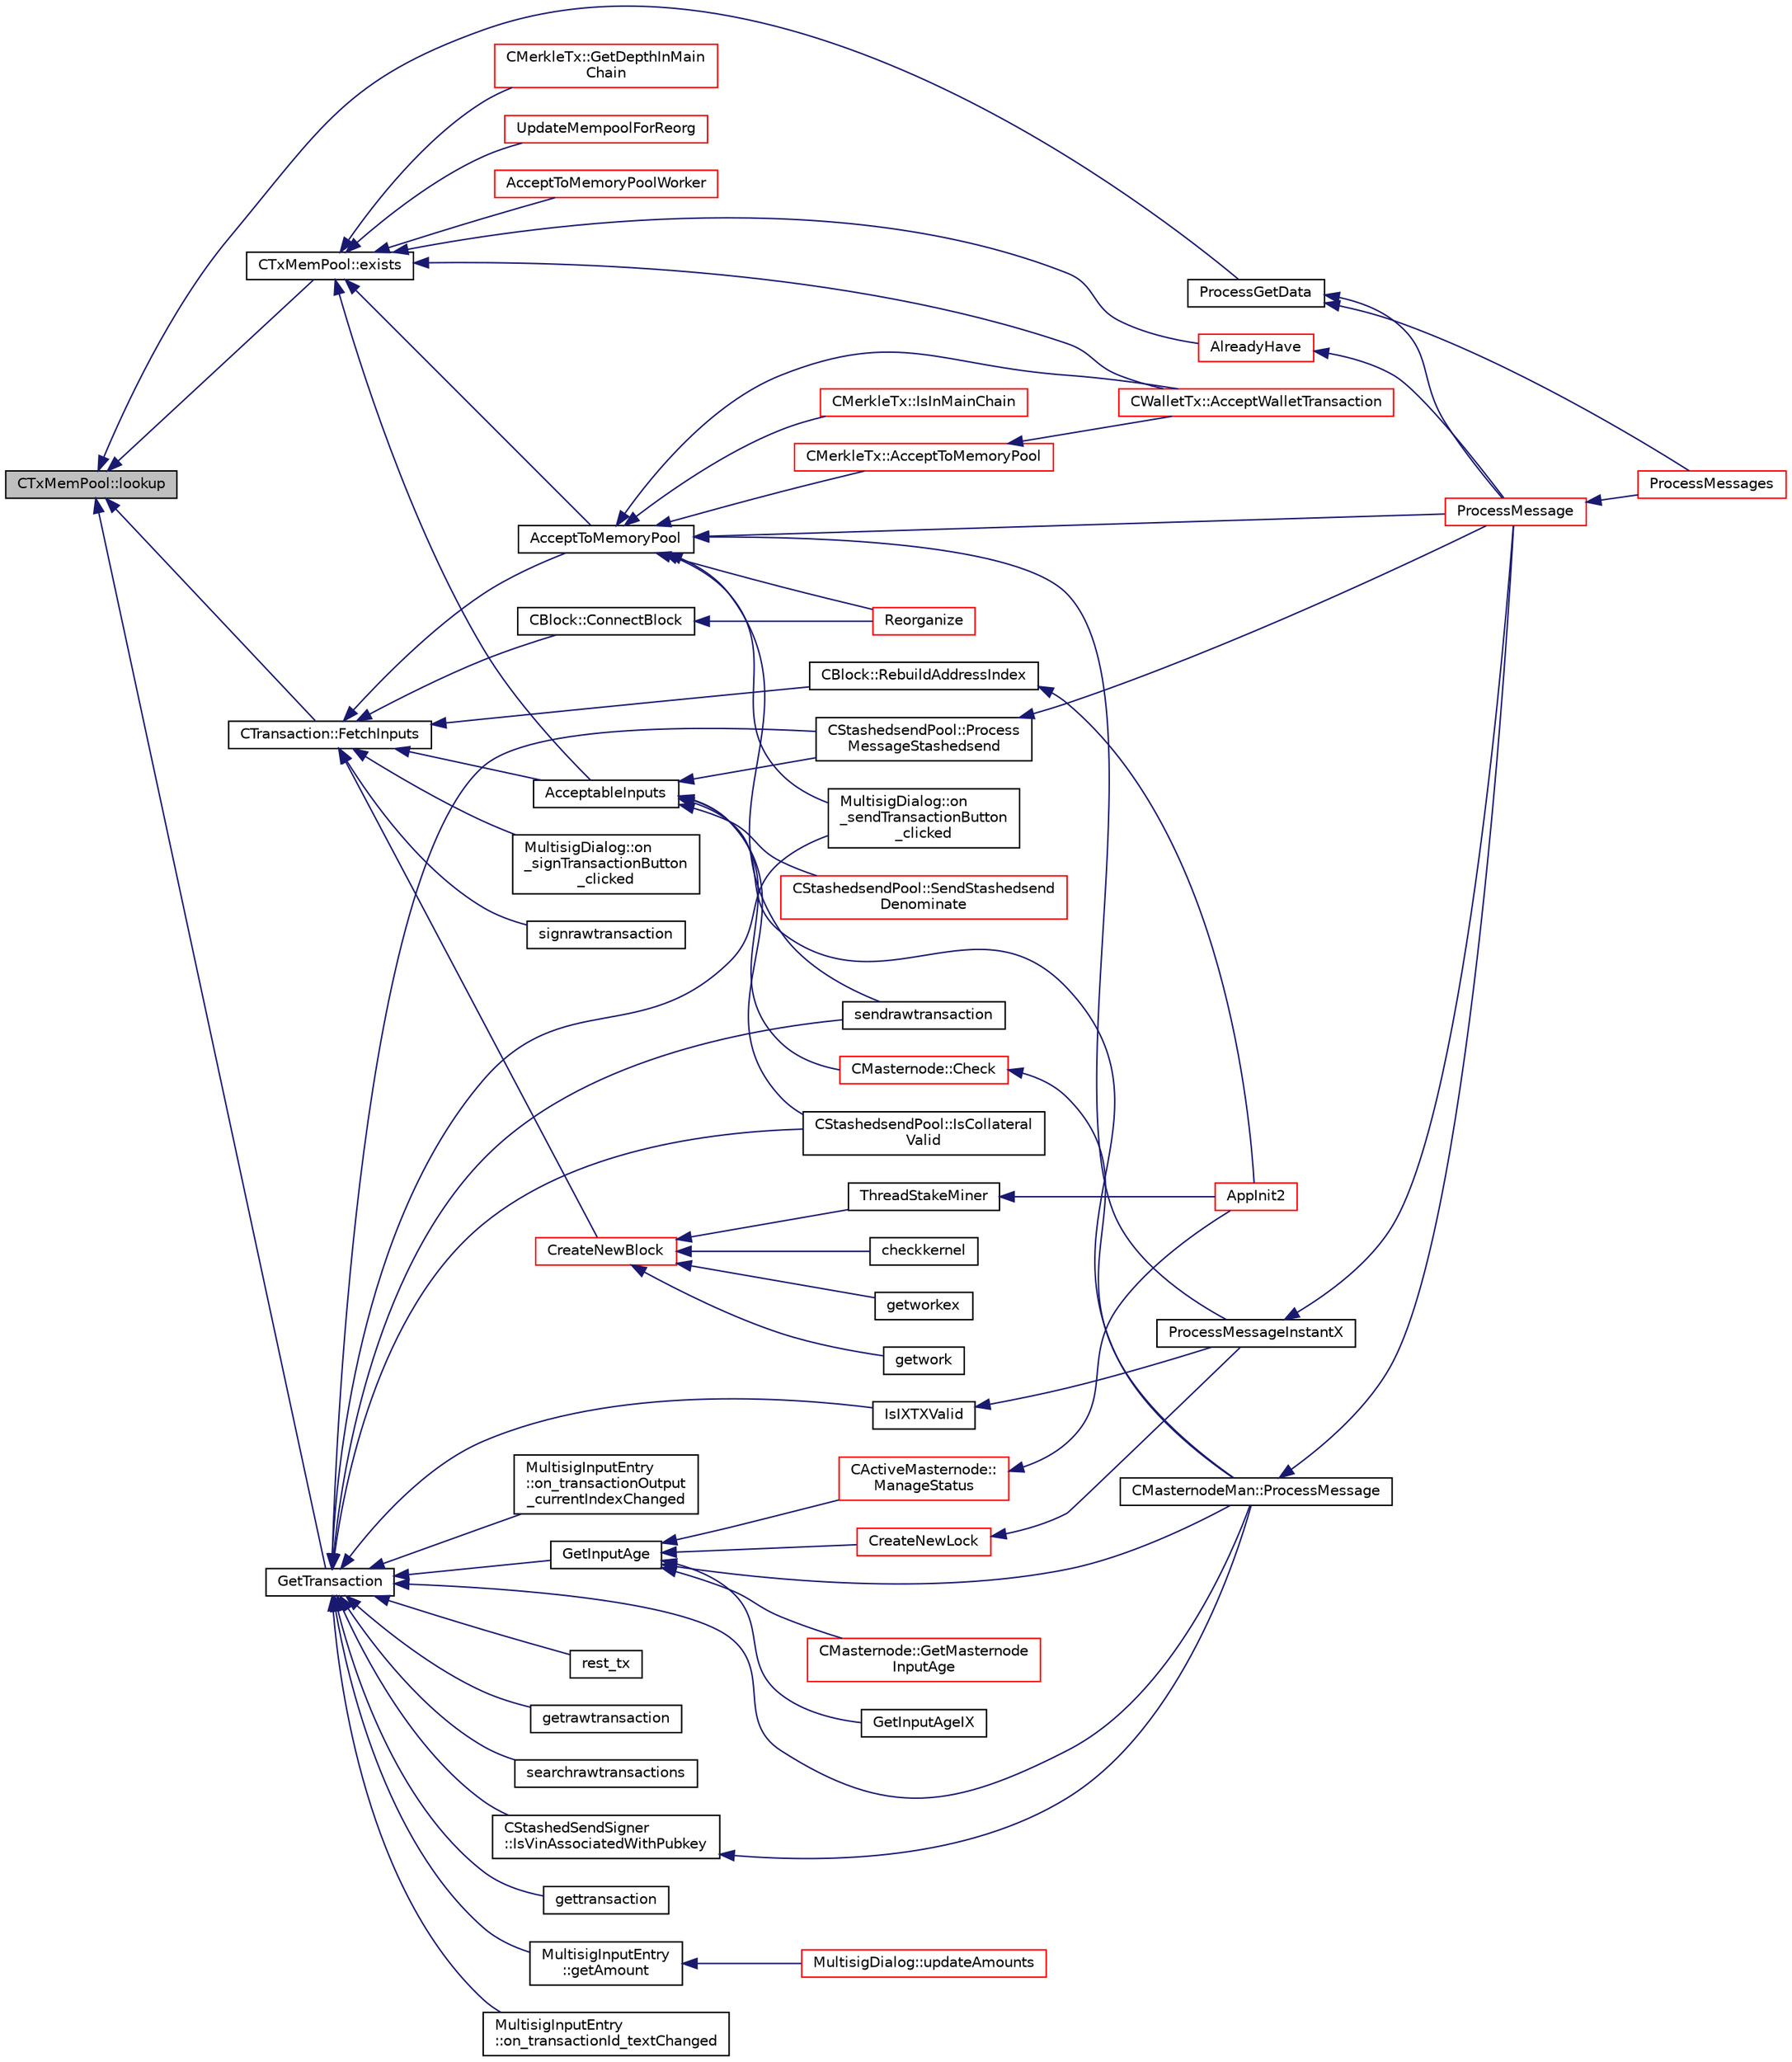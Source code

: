 digraph "CTxMemPool::lookup"
{
  edge [fontname="Helvetica",fontsize="10",labelfontname="Helvetica",labelfontsize="10"];
  node [fontname="Helvetica",fontsize="10",shape=record];
  rankdir="LR";
  Node370 [label="CTxMemPool::lookup",height=0.2,width=0.4,color="black", fillcolor="grey75", style="filled", fontcolor="black"];
  Node370 -> Node371 [dir="back",color="midnightblue",fontsize="10",style="solid",fontname="Helvetica"];
  Node371 [label="GetTransaction",height=0.2,width=0.4,color="black", fillcolor="white", style="filled",URL="$d4/dbf/main_8h.html#a7d2a4633e4e0e8e4cb9c881d45a496b5"];
  Node371 -> Node372 [dir="back",color="midnightblue",fontsize="10",style="solid",fontname="Helvetica"];
  Node372 [label="IsIXTXValid",height=0.2,width=0.4,color="black", fillcolor="white", style="filled",URL="$d6/d5f/instantx_8h.html#a091b5dc50769595bb701d5f85ca475e5"];
  Node372 -> Node373 [dir="back",color="midnightblue",fontsize="10",style="solid",fontname="Helvetica"];
  Node373 [label="ProcessMessageInstantX",height=0.2,width=0.4,color="black", fillcolor="white", style="filled",URL="$d6/d5f/instantx_8h.html#aa516cb499ead2691d8ab216a499db5d0"];
  Node373 -> Node374 [dir="back",color="midnightblue",fontsize="10",style="solid",fontname="Helvetica"];
  Node374 [label="ProcessMessage",height=0.2,width=0.4,color="red", fillcolor="white", style="filled",URL="$df/d0a/main_8cpp.html#a8ba92b1a4bce3c835e887a9073d17d8e"];
  Node374 -> Node375 [dir="back",color="midnightblue",fontsize="10",style="solid",fontname="Helvetica"];
  Node375 [label="ProcessMessages",height=0.2,width=0.4,color="red", fillcolor="white", style="filled",URL="$d4/dbf/main_8h.html#a196f9318f02448b85b28d612698934fd"];
  Node371 -> Node389 [dir="back",color="midnightblue",fontsize="10",style="solid",fontname="Helvetica"];
  Node389 [label="GetInputAge",height=0.2,width=0.4,color="black", fillcolor="white", style="filled",URL="$d4/dbf/main_8h.html#ae137d76bbcaf8d65fab905889b504e26"];
  Node389 -> Node390 [dir="back",color="midnightblue",fontsize="10",style="solid",fontname="Helvetica"];
  Node390 [label="CActiveMasternode::\lManageStatus",height=0.2,width=0.4,color="red", fillcolor="white", style="filled",URL="$d9/d29/class_c_active_masternode.html#a8004b3b2100da7dcfedbd1e959633e51"];
  Node390 -> Node377 [dir="back",color="midnightblue",fontsize="10",style="solid",fontname="Helvetica"];
  Node377 [label="AppInit2",height=0.2,width=0.4,color="red", fillcolor="white", style="filled",URL="$d8/dc0/init_8h.html#a1a4c1bfbf6ba1db77e988b89b9cadfd3",tooltip="Initialize ion. "];
  Node389 -> Node394 [dir="back",color="midnightblue",fontsize="10",style="solid",fontname="Helvetica"];
  Node394 [label="CreateNewLock",height=0.2,width=0.4,color="red", fillcolor="white", style="filled",URL="$d6/d5f/instantx_8h.html#a3774b6dae3dfa0a6c85e3604e742150c"];
  Node394 -> Node373 [dir="back",color="midnightblue",fontsize="10",style="solid",fontname="Helvetica"];
  Node389 -> Node416 [dir="back",color="midnightblue",fontsize="10",style="solid",fontname="Helvetica"];
  Node416 [label="GetInputAgeIX",height=0.2,width=0.4,color="black", fillcolor="white", style="filled",URL="$d4/dbf/main_8h.html#a5c7b9ac7929375148311307df7e446d0"];
  Node389 -> Node417 [dir="back",color="midnightblue",fontsize="10",style="solid",fontname="Helvetica"];
  Node417 [label="CMasternode::GetMasternode\lInputAge",height=0.2,width=0.4,color="red", fillcolor="white", style="filled",URL="$d6/dac/class_c_masternode.html#abc43d7a984d888b6dbc59a667a2fbc17"];
  Node389 -> Node430 [dir="back",color="midnightblue",fontsize="10",style="solid",fontname="Helvetica"];
  Node430 [label="CMasternodeMan::ProcessMessage",height=0.2,width=0.4,color="black", fillcolor="white", style="filled",URL="$dc/d6b/class_c_masternode_man.html#ae3e5d263cebdcd932eca49caeadce9aa"];
  Node430 -> Node374 [dir="back",color="midnightblue",fontsize="10",style="solid",fontname="Helvetica"];
  Node371 -> Node430 [dir="back",color="midnightblue",fontsize="10",style="solid",fontname="Helvetica"];
  Node371 -> Node431 [dir="back",color="midnightblue",fontsize="10",style="solid",fontname="Helvetica"];
  Node431 [label="MultisigDialog::on\l_sendTransactionButton\l_clicked",height=0.2,width=0.4,color="black", fillcolor="white", style="filled",URL="$d4/df4/class_multisig_dialog.html#a71fcf325cb0cde9223eefc62b3b7634b"];
  Node371 -> Node432 [dir="back",color="midnightblue",fontsize="10",style="solid",fontname="Helvetica"];
  Node432 [label="MultisigInputEntry\l::getAmount",height=0.2,width=0.4,color="black", fillcolor="white", style="filled",URL="$d9/d3d/class_multisig_input_entry.html#a0b0e1379adc39ad68ab4a69b428a58f1"];
  Node432 -> Node433 [dir="back",color="midnightblue",fontsize="10",style="solid",fontname="Helvetica"];
  Node433 [label="MultisigDialog::updateAmounts",height=0.2,width=0.4,color="red", fillcolor="white", style="filled",URL="$d4/df4/class_multisig_dialog.html#a379a982d66b016e0e6f43a6d7dc8527a"];
  Node371 -> Node438 [dir="back",color="midnightblue",fontsize="10",style="solid",fontname="Helvetica"];
  Node438 [label="MultisigInputEntry\l::on_transactionId_textChanged",height=0.2,width=0.4,color="black", fillcolor="white", style="filled",URL="$d9/d3d/class_multisig_input_entry.html#a1cb42a240e71f999f06fbf7e4ffbc982"];
  Node371 -> Node439 [dir="back",color="midnightblue",fontsize="10",style="solid",fontname="Helvetica"];
  Node439 [label="MultisigInputEntry\l::on_transactionOutput\l_currentIndexChanged",height=0.2,width=0.4,color="black", fillcolor="white", style="filled",URL="$d9/d3d/class_multisig_input_entry.html#a122ee9305bd98ccb311698169be45941"];
  Node371 -> Node440 [dir="back",color="midnightblue",fontsize="10",style="solid",fontname="Helvetica"];
  Node440 [label="rest_tx",height=0.2,width=0.4,color="black", fillcolor="white", style="filled",URL="$d8/d04/rest_8cpp.html#a6a40ed64db0199226195920c9e92ac33"];
  Node371 -> Node441 [dir="back",color="midnightblue",fontsize="10",style="solid",fontname="Helvetica"];
  Node441 [label="getrawtransaction",height=0.2,width=0.4,color="black", fillcolor="white", style="filled",URL="$dc/da8/rpcrawtransaction_8cpp.html#a12e1b8a05d99d1544e5343c2282cc55a"];
  Node371 -> Node442 [dir="back",color="midnightblue",fontsize="10",style="solid",fontname="Helvetica"];
  Node442 [label="sendrawtransaction",height=0.2,width=0.4,color="black", fillcolor="white", style="filled",URL="$dc/da8/rpcrawtransaction_8cpp.html#ad5aad44f890060f42efb49acf349511e"];
  Node371 -> Node443 [dir="back",color="midnightblue",fontsize="10",style="solid",fontname="Helvetica"];
  Node443 [label="searchrawtransactions",height=0.2,width=0.4,color="black", fillcolor="white", style="filled",URL="$dc/da8/rpcrawtransaction_8cpp.html#ae119520f4c7a75fcaf31fbfaf8dff482"];
  Node371 -> Node444 [dir="back",color="midnightblue",fontsize="10",style="solid",fontname="Helvetica"];
  Node444 [label="gettransaction",height=0.2,width=0.4,color="black", fillcolor="white", style="filled",URL="$df/d1d/rpcwallet_8cpp.html#a845c15a1402787fcf2cc021111ea89f5"];
  Node371 -> Node445 [dir="back",color="midnightblue",fontsize="10",style="solid",fontname="Helvetica"];
  Node445 [label="CStashedsendPool::Process\lMessageStashedsend",height=0.2,width=0.4,color="black", fillcolor="white", style="filled",URL="$dd/d8a/class_c_stashedsend_pool.html#a62b472a4e4b1e634bc2e8621be17888e",tooltip="Process a Stashedsend message using the Stashedsend protocol. "];
  Node445 -> Node374 [dir="back",color="midnightblue",fontsize="10",style="solid",fontname="Helvetica"];
  Node371 -> Node446 [dir="back",color="midnightblue",fontsize="10",style="solid",fontname="Helvetica"];
  Node446 [label="CStashedsendPool::IsCollateral\lValid",height=0.2,width=0.4,color="black", fillcolor="white", style="filled",URL="$dd/d8a/class_c_stashedsend_pool.html#a953b684a05b58919c45c8c6f159b0b14",tooltip="If the collateral is valid given by a client. "];
  Node371 -> Node447 [dir="back",color="midnightblue",fontsize="10",style="solid",fontname="Helvetica"];
  Node447 [label="CStashedSendSigner\l::IsVinAssociatedWithPubkey",height=0.2,width=0.4,color="black", fillcolor="white", style="filled",URL="$da/d0a/class_c_stashed_send_signer.html#aaca192c63b69266a4ac439051d3bbf58",tooltip="Is the inputs associated with this public key? (and there is 20000 ION - checking if valid masternode..."];
  Node447 -> Node430 [dir="back",color="midnightblue",fontsize="10",style="solid",fontname="Helvetica"];
  Node370 -> Node448 [dir="back",color="midnightblue",fontsize="10",style="solid",fontname="Helvetica"];
  Node448 [label="CTransaction::FetchInputs",height=0.2,width=0.4,color="black", fillcolor="white", style="filled",URL="$df/d43/class_c_transaction.html#a5a4967303d3b588a120687f3ed1f4b0a",tooltip="Fetch from memory and/or disk. "];
  Node448 -> Node449 [dir="back",color="midnightblue",fontsize="10",style="solid",fontname="Helvetica"];
  Node449 [label="AcceptToMemoryPool",height=0.2,width=0.4,color="black", fillcolor="white", style="filled",URL="$d4/dbf/main_8h.html#addea0e425b693b4c1be712c3ead94568",tooltip="(try to) add transaction to memory pool "];
  Node449 -> Node373 [dir="back",color="midnightblue",fontsize="10",style="solid",fontname="Helvetica"];
  Node449 -> Node450 [dir="back",color="midnightblue",fontsize="10",style="solid",fontname="Helvetica"];
  Node450 [label="CMerkleTx::AcceptToMemoryPool",height=0.2,width=0.4,color="red", fillcolor="white", style="filled",URL="$d1/dff/class_c_merkle_tx.html#a61126e811a53b941b3efdf5a4e83db90"];
  Node450 -> Node451 [dir="back",color="midnightblue",fontsize="10",style="solid",fontname="Helvetica"];
  Node451 [label="CWalletTx::AcceptWalletTransaction",height=0.2,width=0.4,color="red", fillcolor="white", style="filled",URL="$d6/d53/class_c_wallet_tx.html#af6d1a5a731bb69e1d94de84eb6fd15a5"];
  Node449 -> Node451 [dir="back",color="midnightblue",fontsize="10",style="solid",fontname="Helvetica"];
  Node449 -> Node458 [dir="back",color="midnightblue",fontsize="10",style="solid",fontname="Helvetica"];
  Node458 [label="Reorganize",height=0.2,width=0.4,color="red", fillcolor="white", style="filled",URL="$df/d0a/main_8cpp.html#ad8e09920f5a3ce2670c5efa26ef65227"];
  Node449 -> Node374 [dir="back",color="midnightblue",fontsize="10",style="solid",fontname="Helvetica"];
  Node449 -> Node463 [dir="back",color="midnightblue",fontsize="10",style="solid",fontname="Helvetica"];
  Node463 [label="CMerkleTx::IsInMainChain",height=0.2,width=0.4,color="red", fillcolor="white", style="filled",URL="$d1/dff/class_c_merkle_tx.html#ad4b3623fabf1924dba2a7694e3418e1e"];
  Node449 -> Node431 [dir="back",color="midnightblue",fontsize="10",style="solid",fontname="Helvetica"];
  Node449 -> Node442 [dir="back",color="midnightblue",fontsize="10",style="solid",fontname="Helvetica"];
  Node448 -> Node494 [dir="back",color="midnightblue",fontsize="10",style="solid",fontname="Helvetica"];
  Node494 [label="AcceptableInputs",height=0.2,width=0.4,color="black", fillcolor="white", style="filled",URL="$d4/dbf/main_8h.html#a43f9c625cc3dfd663a76ddb4d15fce58"];
  Node494 -> Node495 [dir="back",color="midnightblue",fontsize="10",style="solid",fontname="Helvetica"];
  Node495 [label="CMasternode::Check",height=0.2,width=0.4,color="red", fillcolor="white", style="filled",URL="$d6/dac/class_c_masternode.html#a6c5f883b797298678c1cf814faab09a5"];
  Node495 -> Node430 [dir="back",color="midnightblue",fontsize="10",style="solid",fontname="Helvetica"];
  Node494 -> Node430 [dir="back",color="midnightblue",fontsize="10",style="solid",fontname="Helvetica"];
  Node494 -> Node445 [dir="back",color="midnightblue",fontsize="10",style="solid",fontname="Helvetica"];
  Node494 -> Node446 [dir="back",color="midnightblue",fontsize="10",style="solid",fontname="Helvetica"];
  Node494 -> Node520 [dir="back",color="midnightblue",fontsize="10",style="solid",fontname="Helvetica"];
  Node520 [label="CStashedsendPool::SendStashedsend\lDenominate",height=0.2,width=0.4,color="red", fillcolor="white", style="filled",URL="$dd/d8a/class_c_stashedsend_pool.html#a6a94b951db9f47197abf79e141e8de1a",tooltip="As a client, send a transaction to a Masternode to start the denomination process. "];
  Node448 -> Node523 [dir="back",color="midnightblue",fontsize="10",style="solid",fontname="Helvetica"];
  Node523 [label="CBlock::RebuildAddressIndex",height=0.2,width=0.4,color="black", fillcolor="white", style="filled",URL="$d3/d51/class_c_block.html#aea2c77ad84cd7909720f75a0c3f7ddc2"];
  Node523 -> Node377 [dir="back",color="midnightblue",fontsize="10",style="solid",fontname="Helvetica"];
  Node448 -> Node524 [dir="back",color="midnightblue",fontsize="10",style="solid",fontname="Helvetica"];
  Node524 [label="CBlock::ConnectBlock",height=0.2,width=0.4,color="black", fillcolor="white", style="filled",URL="$d3/d51/class_c_block.html#a1ae149d97c7b7eadf48f5cea934b6217"];
  Node524 -> Node458 [dir="back",color="midnightblue",fontsize="10",style="solid",fontname="Helvetica"];
  Node448 -> Node525 [dir="back",color="midnightblue",fontsize="10",style="solid",fontname="Helvetica"];
  Node525 [label="CreateNewBlock",height=0.2,width=0.4,color="red", fillcolor="white", style="filled",URL="$de/d13/miner_8h.html#aca0de7d757e027c2b08bd101c68c1549"];
  Node525 -> Node428 [dir="back",color="midnightblue",fontsize="10",style="solid",fontname="Helvetica"];
  Node428 [label="ThreadStakeMiner",height=0.2,width=0.4,color="black", fillcolor="white", style="filled",URL="$d6/de3/miner_8cpp.html#a31faece5ef0e403969b3d3debd79b352"];
  Node428 -> Node377 [dir="back",color="midnightblue",fontsize="10",style="solid",fontname="Helvetica"];
  Node525 -> Node526 [dir="back",color="midnightblue",fontsize="10",style="solid",fontname="Helvetica"];
  Node526 [label="checkkernel",height=0.2,width=0.4,color="black", fillcolor="white", style="filled",URL="$d4/ddd/rpcmining_8cpp.html#a36ee2284a7252841b8a62a9531b6acbc"];
  Node525 -> Node425 [dir="back",color="midnightblue",fontsize="10",style="solid",fontname="Helvetica"];
  Node425 [label="getworkex",height=0.2,width=0.4,color="black", fillcolor="white", style="filled",URL="$d4/ddd/rpcmining_8cpp.html#aa40f86dc468a3f2ef4a3bba99e20a069"];
  Node525 -> Node426 [dir="back",color="midnightblue",fontsize="10",style="solid",fontname="Helvetica"];
  Node426 [label="getwork",height=0.2,width=0.4,color="black", fillcolor="white", style="filled",URL="$d4/ddd/rpcmining_8cpp.html#a356be62c93d38267a7da9e1cb644d547"];
  Node448 -> Node528 [dir="back",color="midnightblue",fontsize="10",style="solid",fontname="Helvetica"];
  Node528 [label="MultisigDialog::on\l_signTransactionButton\l_clicked",height=0.2,width=0.4,color="black", fillcolor="white", style="filled",URL="$d4/df4/class_multisig_dialog.html#ad277ce76887dfbbec511486d3c1d2bc4"];
  Node448 -> Node529 [dir="back",color="midnightblue",fontsize="10",style="solid",fontname="Helvetica"];
  Node529 [label="signrawtransaction",height=0.2,width=0.4,color="black", fillcolor="white", style="filled",URL="$dc/da8/rpcrawtransaction_8cpp.html#aa0d151e35c0ad5ec82df451a833aeadb"];
  Node370 -> Node530 [dir="back",color="midnightblue",fontsize="10",style="solid",fontname="Helvetica"];
  Node530 [label="ProcessGetData",height=0.2,width=0.4,color="black", fillcolor="white", style="filled",URL="$df/d0a/main_8cpp.html#a3be415b83ecfe1f4215e0bd28c3b1eec"];
  Node530 -> Node374 [dir="back",color="midnightblue",fontsize="10",style="solid",fontname="Helvetica"];
  Node530 -> Node375 [dir="back",color="midnightblue",fontsize="10",style="solid",fontname="Helvetica"];
  Node370 -> Node531 [dir="back",color="midnightblue",fontsize="10",style="solid",fontname="Helvetica"];
  Node531 [label="CTxMemPool::exists",height=0.2,width=0.4,color="black", fillcolor="white", style="filled",URL="$db/d98/class_c_tx_mem_pool.html#a8b7a13b5289ab839d4460f41a7da9789"];
  Node531 -> Node449 [dir="back",color="midnightblue",fontsize="10",style="solid",fontname="Helvetica"];
  Node531 -> Node494 [dir="back",color="midnightblue",fontsize="10",style="solid",fontname="Helvetica"];
  Node531 -> Node532 [dir="back",color="midnightblue",fontsize="10",style="solid",fontname="Helvetica"];
  Node532 [label="CMerkleTx::GetDepthInMain\lChain",height=0.2,width=0.4,color="red", fillcolor="white", style="filled",URL="$d1/dff/class_c_merkle_tx.html#a887a9f1a0b7fc64b43e42cec76b38ef9"];
  Node531 -> Node451 [dir="back",color="midnightblue",fontsize="10",style="solid",fontname="Helvetica"];
  Node531 -> Node588 [dir="back",color="midnightblue",fontsize="10",style="solid",fontname="Helvetica"];
  Node588 [label="AlreadyHave",height=0.2,width=0.4,color="red", fillcolor="white", style="filled",URL="$df/d0a/main_8cpp.html#a67fbad415bf0e6991065aff3d7222872"];
  Node588 -> Node374 [dir="back",color="midnightblue",fontsize="10",style="solid",fontname="Helvetica"];
  Node531 -> Node590 [dir="back",color="midnightblue",fontsize="10",style="solid",fontname="Helvetica"];
  Node590 [label="UpdateMempoolForReorg",height=0.2,width=0.4,color="red", fillcolor="white", style="filled",URL="$dd/d7d/validation_8cpp.html#aaa1204b724d7b62f09ef22df4c6a592d"];
  Node531 -> Node597 [dir="back",color="midnightblue",fontsize="10",style="solid",fontname="Helvetica"];
  Node597 [label="AcceptToMemoryPoolWorker",height=0.2,width=0.4,color="red", fillcolor="white", style="filled",URL="$dd/d7d/validation_8cpp.html#a274b0623037c72315662a07ecf760176"];
}
